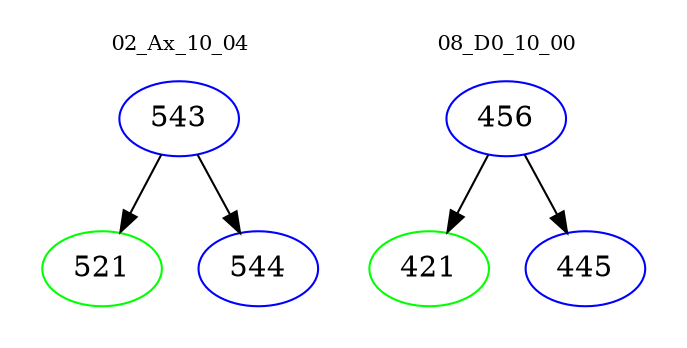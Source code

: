 digraph{
subgraph cluster_0 {
color = white
label = "02_Ax_10_04";
fontsize=10;
T0_543 [label="543", color="blue"]
T0_543 -> T0_521 [color="black"]
T0_521 [label="521", color="green"]
T0_543 -> T0_544 [color="black"]
T0_544 [label="544", color="blue"]
}
subgraph cluster_1 {
color = white
label = "08_D0_10_00";
fontsize=10;
T1_456 [label="456", color="blue"]
T1_456 -> T1_421 [color="black"]
T1_421 [label="421", color="green"]
T1_456 -> T1_445 [color="black"]
T1_445 [label="445", color="blue"]
}
}
